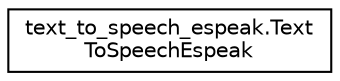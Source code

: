 digraph "Graphical Class Hierarchy"
{
  edge [fontname="Helvetica",fontsize="10",labelfontname="Helvetica",labelfontsize="10"];
  node [fontname="Helvetica",fontsize="10",shape=record];
  rankdir="LR";
  Node1 [label="text_to_speech_espeak.Text\lToSpeechEspeak",height=0.2,width=0.4,color="black", fillcolor="white", style="filled",URL="$classtext__to__speech__espeak_1_1TextToSpeechEspeak.html"];
}
